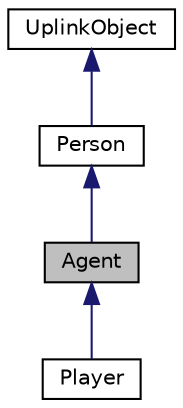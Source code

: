 digraph "Agent"
{
 // LATEX_PDF_SIZE
  edge [fontname="Helvetica",fontsize="10",labelfontname="Helvetica",labelfontsize="10"];
  node [fontname="Helvetica",fontsize="10",shape=record];
  Node1 [label="Agent",height=0.2,width=0.4,color="black", fillcolor="grey75", style="filled", fontcolor="black",tooltip="Agent class object."];
  Node2 -> Node1 [dir="back",color="midnightblue",fontsize="10",style="solid"];
  Node2 [label="Person",height=0.2,width=0.4,color="black", fillcolor="white", style="filled",URL="$classPerson.html",tooltip=" "];
  Node3 -> Node2 [dir="back",color="midnightblue",fontsize="10",style="solid"];
  Node3 [label="UplinkObject",height=0.2,width=0.4,color="black", fillcolor="white", style="filled",URL="$classUplinkObject.html",tooltip="UplinkObject base class."];
  Node1 -> Node4 [dir="back",color="midnightblue",fontsize="10",style="solid"];
  Node4 [label="Player",height=0.2,width=0.4,color="black", fillcolor="white", style="filled",URL="$classPlayer.html",tooltip=" "];
}
